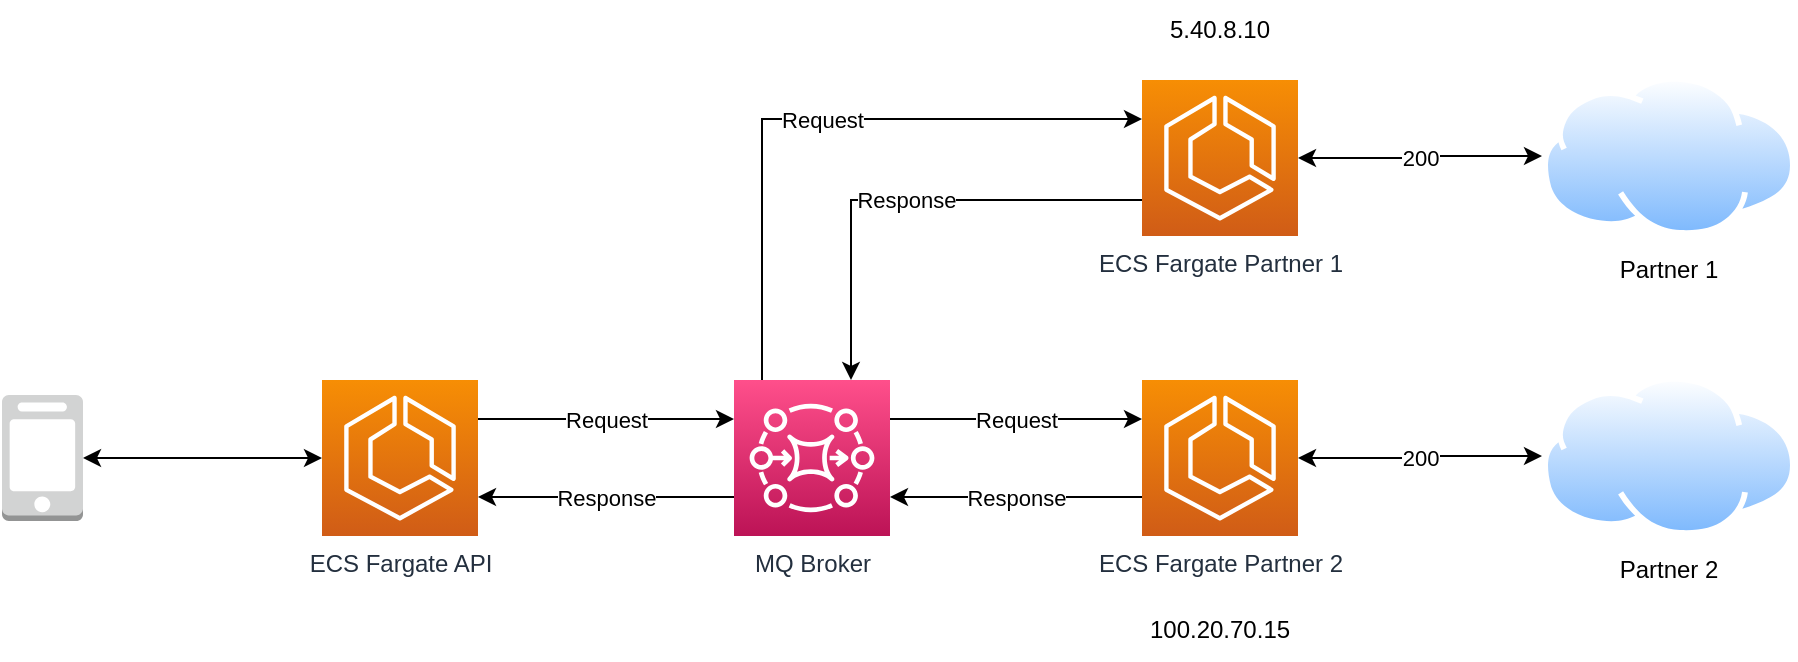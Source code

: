 <mxfile version="20.0.4" type="device"><diagram id="3ZdpL_TCYiXEsyJwS0yC" name="Page-1"><mxGraphModel dx="1422" dy="789" grid="1" gridSize="10" guides="1" tooltips="1" connect="1" arrows="1" fold="1" page="1" pageScale="1" pageWidth="850" pageHeight="1100" math="0" shadow="0"><root><mxCell id="0"/><mxCell id="1" parent="0"/><mxCell id="4ppziomlo21ABLw-BRwc-3" value="Request" style="edgeStyle=orthogonalEdgeStyle;rounded=0;orthogonalLoop=1;jettySize=auto;html=1;entryX=0;entryY=0.25;entryDx=0;entryDy=0;entryPerimeter=0;exitX=1;exitY=0.25;exitDx=0;exitDy=0;exitPerimeter=0;" edge="1" parent="1" source="4ppziomlo21ABLw-BRwc-1" target="4ppziomlo21ABLw-BRwc-2"><mxGeometry relative="1" as="geometry"><Array as="points"><mxPoint x="300" y="300"/><mxPoint x="300" y="300"/></Array></mxGeometry></mxCell><mxCell id="4ppziomlo21ABLw-BRwc-1" value="ECS Fargate API" style="sketch=0;points=[[0,0,0],[0.25,0,0],[0.5,0,0],[0.75,0,0],[1,0,0],[0,1,0],[0.25,1,0],[0.5,1,0],[0.75,1,0],[1,1,0],[0,0.25,0],[0,0.5,0],[0,0.75,0],[1,0.25,0],[1,0.5,0],[1,0.75,0]];outlineConnect=0;fontColor=#232F3E;gradientColor=#F78E04;gradientDirection=north;fillColor=#D05C17;strokeColor=#ffffff;dashed=0;verticalLabelPosition=bottom;verticalAlign=top;align=center;html=1;fontSize=12;fontStyle=0;aspect=fixed;shape=mxgraph.aws4.resourceIcon;resIcon=mxgraph.aws4.ecs;" vertex="1" parent="1"><mxGeometry x="180" y="280" width="78" height="78" as="geometry"/></mxCell><mxCell id="4ppziomlo21ABLw-BRwc-4" value="Response" style="edgeStyle=orthogonalEdgeStyle;rounded=0;orthogonalLoop=1;jettySize=auto;html=1;exitX=0;exitY=0.75;exitDx=0;exitDy=0;exitPerimeter=0;entryX=1;entryY=0.75;entryDx=0;entryDy=0;entryPerimeter=0;" edge="1" parent="1" source="4ppziomlo21ABLw-BRwc-2" target="4ppziomlo21ABLw-BRwc-1"><mxGeometry relative="1" as="geometry"/></mxCell><mxCell id="4ppziomlo21ABLw-BRwc-10" value="Request" style="edgeStyle=orthogonalEdgeStyle;rounded=0;orthogonalLoop=1;jettySize=auto;html=1;entryX=0;entryY=0.25;entryDx=0;entryDy=0;entryPerimeter=0;" edge="1" parent="1" source="4ppziomlo21ABLw-BRwc-2" target="4ppziomlo21ABLw-BRwc-5"><mxGeometry relative="1" as="geometry"><Array as="points"><mxPoint x="590" y="300"/></Array></mxGeometry></mxCell><mxCell id="4ppziomlo21ABLw-BRwc-12" value="Request" style="edgeStyle=orthogonalEdgeStyle;rounded=0;orthogonalLoop=1;jettySize=auto;html=1;entryX=0;entryY=0.25;entryDx=0;entryDy=0;entryPerimeter=0;" edge="1" parent="1" source="4ppziomlo21ABLw-BRwc-2" target="4ppziomlo21ABLw-BRwc-9"><mxGeometry relative="1" as="geometry"><Array as="points"><mxPoint x="400" y="150"/></Array></mxGeometry></mxCell><mxCell id="4ppziomlo21ABLw-BRwc-2" value="MQ Broker" style="sketch=0;points=[[0,0,0],[0.25,0,0],[0.5,0,0],[0.75,0,0],[1,0,0],[0,1,0],[0.25,1,0],[0.5,1,0],[0.75,1,0],[1,1,0],[0,0.25,0],[0,0.5,0],[0,0.75,0],[1,0.25,0],[1,0.5,0],[1,0.75,0]];outlineConnect=0;fontColor=#232F3E;gradientColor=#FF4F8B;gradientDirection=north;fillColor=#BC1356;strokeColor=#ffffff;dashed=0;verticalLabelPosition=bottom;verticalAlign=top;align=center;html=1;fontSize=12;fontStyle=0;aspect=fixed;shape=mxgraph.aws4.resourceIcon;resIcon=mxgraph.aws4.mq;" vertex="1" parent="1"><mxGeometry x="386" y="280" width="78" height="78" as="geometry"/></mxCell><mxCell id="4ppziomlo21ABLw-BRwc-8" value="Response" style="edgeStyle=orthogonalEdgeStyle;rounded=0;orthogonalLoop=1;jettySize=auto;html=1;entryX=1;entryY=0.75;entryDx=0;entryDy=0;entryPerimeter=0;exitX=0;exitY=0.75;exitDx=0;exitDy=0;exitPerimeter=0;" edge="1" parent="1" source="4ppziomlo21ABLw-BRwc-5" target="4ppziomlo21ABLw-BRwc-2"><mxGeometry relative="1" as="geometry"><Array as="points"><mxPoint x="590" y="339"/><mxPoint x="540" y="339"/></Array></mxGeometry></mxCell><mxCell id="4ppziomlo21ABLw-BRwc-16" value="200" style="edgeStyle=orthogonalEdgeStyle;rounded=0;orthogonalLoop=1;jettySize=auto;html=1;startArrow=classic;startFill=1;" edge="1" parent="1" source="4ppziomlo21ABLw-BRwc-5" target="4ppziomlo21ABLw-BRwc-15"><mxGeometry relative="1" as="geometry"/></mxCell><mxCell id="4ppziomlo21ABLw-BRwc-5" value="ECS Fargate Partner 2" style="sketch=0;points=[[0,0,0],[0.25,0,0],[0.5,0,0],[0.75,0,0],[1,0,0],[0,1,0],[0.25,1,0],[0.5,1,0],[0.75,1,0],[1,1,0],[0,0.25,0],[0,0.5,0],[0,0.75,0],[1,0.25,0],[1,0.5,0],[1,0.75,0]];outlineConnect=0;fontColor=#232F3E;gradientColor=#F78E04;gradientDirection=north;fillColor=#D05C17;strokeColor=#ffffff;dashed=0;verticalLabelPosition=bottom;verticalAlign=top;align=center;html=1;fontSize=12;fontStyle=0;aspect=fixed;shape=mxgraph.aws4.resourceIcon;resIcon=mxgraph.aws4.ecs;" vertex="1" parent="1"><mxGeometry x="590" y="280" width="78" height="78" as="geometry"/></mxCell><mxCell id="4ppziomlo21ABLw-BRwc-11" value="Response" style="edgeStyle=orthogonalEdgeStyle;rounded=0;orthogonalLoop=1;jettySize=auto;html=1;entryX=0.75;entryY=0;entryDx=0;entryDy=0;entryPerimeter=0;" edge="1" parent="1" source="4ppziomlo21ABLw-BRwc-9" target="4ppziomlo21ABLw-BRwc-2"><mxGeometry relative="1" as="geometry"><mxPoint x="540" y="190" as="sourcePoint"/><Array as="points"><mxPoint x="445" y="190"/></Array></mxGeometry></mxCell><mxCell id="4ppziomlo21ABLw-BRwc-17" value="200" style="edgeStyle=orthogonalEdgeStyle;rounded=0;orthogonalLoop=1;jettySize=auto;html=1;startArrow=classic;startFill=1;" edge="1" parent="1" source="4ppziomlo21ABLw-BRwc-9" target="4ppziomlo21ABLw-BRwc-13"><mxGeometry relative="1" as="geometry"/></mxCell><mxCell id="4ppziomlo21ABLw-BRwc-9" value="ECS Fargate Partner 1" style="sketch=0;points=[[0,0,0],[0.25,0,0],[0.5,0,0],[0.75,0,0],[1,0,0],[0,1,0],[0.25,1,0],[0.5,1,0],[0.75,1,0],[1,1,0],[0,0.25,0],[0,0.5,0],[0,0.75,0],[1,0.25,0],[1,0.5,0],[1,0.75,0]];outlineConnect=0;fontColor=#232F3E;gradientColor=#F78E04;gradientDirection=north;fillColor=#D05C17;strokeColor=#ffffff;dashed=0;verticalLabelPosition=bottom;verticalAlign=top;align=center;html=1;fontSize=12;fontStyle=0;aspect=fixed;shape=mxgraph.aws4.resourceIcon;resIcon=mxgraph.aws4.ecs;" vertex="1" parent="1"><mxGeometry x="590" y="130" width="78" height="78" as="geometry"/></mxCell><mxCell id="4ppziomlo21ABLw-BRwc-13" value="Partner 1" style="aspect=fixed;perimeter=ellipsePerimeter;html=1;align=center;shadow=0;dashed=0;spacingTop=3;image;image=img/lib/active_directory/internet_cloud.svg;" vertex="1" parent="1"><mxGeometry x="790" y="128" width="126.99" height="80" as="geometry"/></mxCell><mxCell id="4ppziomlo21ABLw-BRwc-15" value="Partner 2" style="aspect=fixed;perimeter=ellipsePerimeter;html=1;align=center;shadow=0;dashed=0;spacingTop=3;image;image=img/lib/active_directory/internet_cloud.svg;" vertex="1" parent="1"><mxGeometry x="790" y="278" width="126.99" height="80" as="geometry"/></mxCell><mxCell id="4ppziomlo21ABLw-BRwc-18" value="5.40.8.10" style="text;html=1;strokeColor=none;fillColor=none;align=center;verticalAlign=middle;whiteSpace=wrap;rounded=0;" vertex="1" parent="1"><mxGeometry x="599" y="90" width="60" height="30" as="geometry"/></mxCell><mxCell id="4ppziomlo21ABLw-BRwc-19" value="100.20.70.15" style="text;html=1;strokeColor=none;fillColor=none;align=center;verticalAlign=middle;whiteSpace=wrap;rounded=0;" vertex="1" parent="1"><mxGeometry x="599" y="390" width="60" height="30" as="geometry"/></mxCell><mxCell id="4ppziomlo21ABLw-BRwc-21" style="edgeStyle=orthogonalEdgeStyle;rounded=0;orthogonalLoop=1;jettySize=auto;html=1;startArrow=classic;startFill=1;" edge="1" parent="1" source="4ppziomlo21ABLw-BRwc-20" target="4ppziomlo21ABLw-BRwc-1"><mxGeometry relative="1" as="geometry"/></mxCell><mxCell id="4ppziomlo21ABLw-BRwc-20" value="" style="outlineConnect=0;dashed=0;verticalLabelPosition=bottom;verticalAlign=top;align=center;html=1;shape=mxgraph.aws3.mobile_client;fillColor=#D2D3D3;gradientColor=none;" vertex="1" parent="1"><mxGeometry x="20" y="287.5" width="40.5" height="63" as="geometry"/></mxCell></root></mxGraphModel></diagram></mxfile>